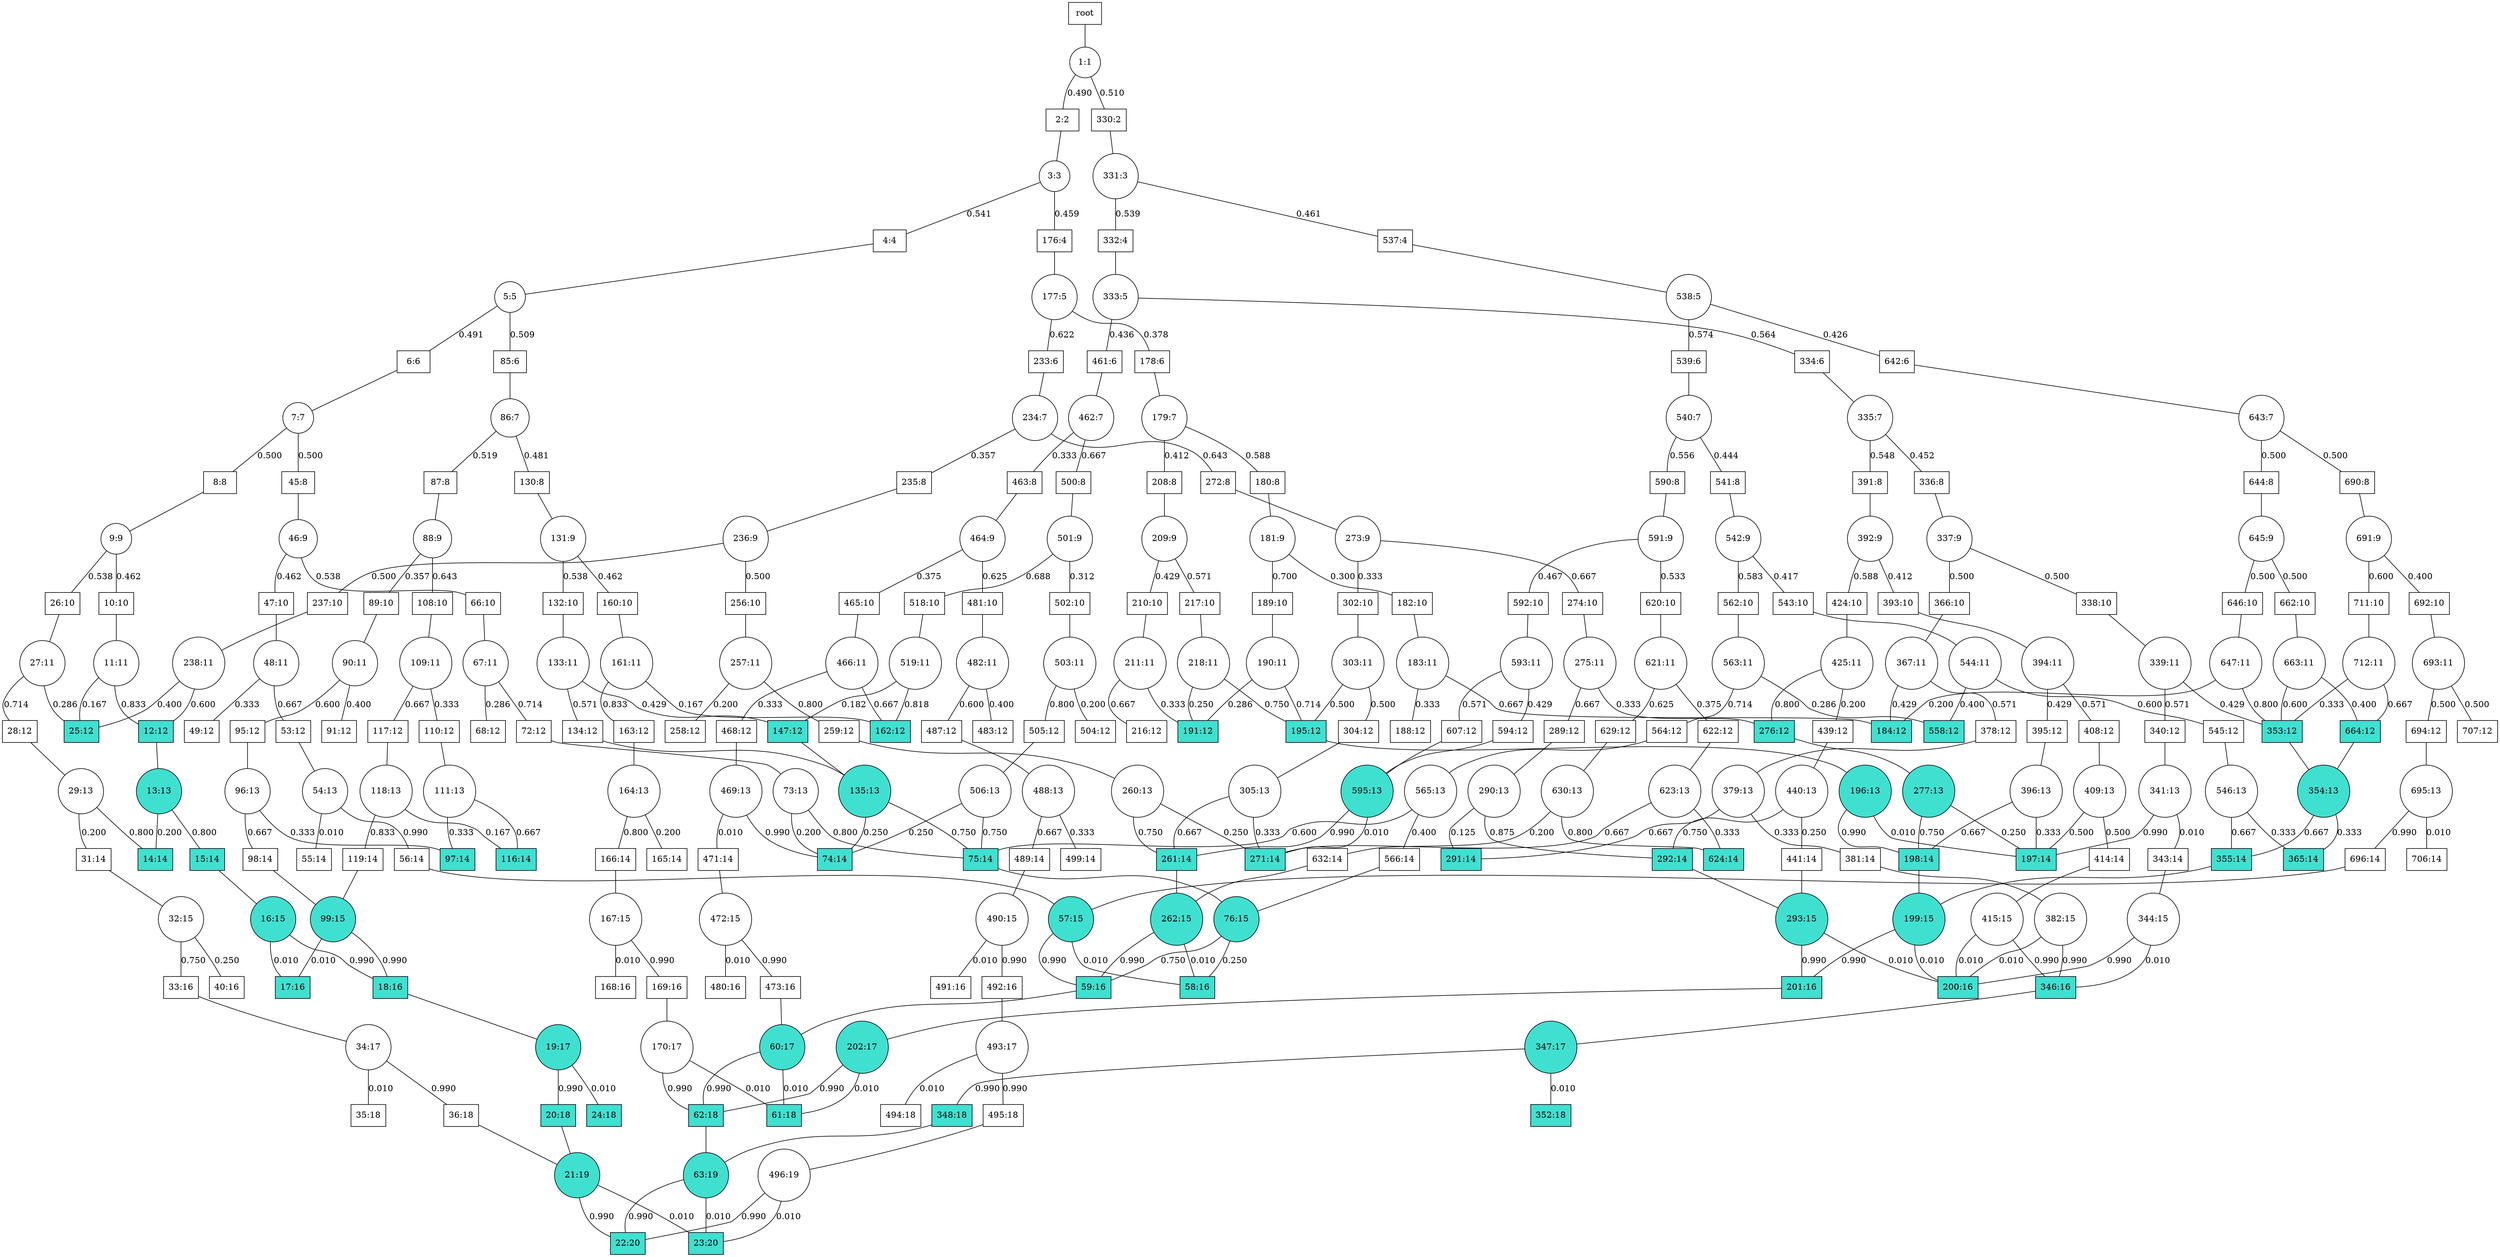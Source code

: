 graph G {
splines=true;
0 [shape=box, label = "root" ]
0--1;
1 [shape=circle, label="1:1"]
1--2[label = 0.490, labelangle=110];
2 [shape=box, label="2:2"]
2--3;
3 [shape=circle, label="3:3"]
3--4[label = 0.541, labelangle=110];
4 [shape=box, label="4:4"]
4--5;
5 [shape=circle, label="5:5"]
5--6[label = 0.491, labelangle=110];
6 [shape=box, label="6:6"]
6--7;
7 [shape=circle, label="7:7"]
7--8[label = 0.500, labelangle=110];
8 [shape=box, label="8:8"]
8--9;
9 [shape=circle, label="9:9"]
9--10[label = 0.462, labelangle=110];
10 [shape=box, label="10:10"]
10--11;
11 [shape=circle, label="11:11"]
11--12[label = 0.833, labelangle=110];
12 [style = filled, shape=box, label="12:12", fillcolor = turquoise]
12--13;
13 [style = filled, shape=circle, label="13:13", fillcolor = turquoise]
13--14[label = 0.200, labelangle=110];
14 [style = filled, shape=box, label="14:14", fillcolor = turquoise]
13--15[label = 0.800, labelangle=110];
15 [style = filled, shape=box, label="15:14", fillcolor = turquoise]
15--16;
16 [style = filled, shape=circle, label="16:15", fillcolor = turquoise]
16--17[label = 0.010, labelangle=110];
17 [style = filled, shape=box, label="17:16", fillcolor = turquoise]
16--18[label = 0.990, labelangle=110];
18 [style = filled, shape=box, label="18:16", fillcolor = turquoise]
18--19;
19 [style = filled, shape=circle, label="19:17", fillcolor = turquoise]
19--20[label = 0.990, labelangle=110];
20 [style = filled, shape=box, label="20:18", fillcolor = turquoise]
20--21;
21 [style = filled, shape=circle, label="21:19", fillcolor = turquoise]
21--22[label = 0.990, labelangle=110];
22 [style = filled, shape=box, label="22:20", fillcolor = turquoise]
21--23[label = 0.010, labelangle=110];
23 [style = filled, shape=box, label="23:20", fillcolor = turquoise]
19--24[label = 0.010, labelangle=110];
24 [style = filled, shape=box, label="24:18", fillcolor = turquoise]
11--25[label = 0.167, labelangle=110];
25 [style = filled, shape=box, label="25:12", fillcolor = turquoise]
9--26[label = 0.538, labelangle=110];
26 [shape=box, label="26:10"]
26--27;
27 [shape=circle, label="27:11"]
27--28[label = 0.714, labelangle=110];
28 [shape=box, label="28:12"]
28--29;
29 [shape=circle, label="29:13"]
29--31[label = 0.200, labelangle=110];
31 [shape=box, label="31:14"]
31--32;
32 [shape=circle, label="32:15"]
32--33[label = 0.750, labelangle=110];
33 [shape=box, label="33:16"]
33--34;
34 [shape=circle, label="34:17"]
34--35[label = 0.010, labelangle=110];
35 [shape=box, label="35:18"]
34--36[label = 0.990, labelangle=110];
36 [shape=box, label="36:18"]
36--21;
32--40[label = 0.250, labelangle=110];
40 [shape=box, label="40:16"]
29--14[label = 0.800, labelangle=110];
27--25[label = 0.286, labelangle=110];
7--45[label = 0.500, labelangle=110];
45 [shape=box, label="45:8"]
45--46;
46 [shape=circle, label="46:9"]
46--47[label = 0.462, labelangle=110];
47 [shape=box, label="47:10"]
47--48;
48 [shape=circle, label="48:11"]
48--49[label = 0.333, labelangle=110];
49 [shape=box, label="49:12"]
48--53[label = 0.667, labelangle=110];
53 [shape=box, label="53:12"]
53--54;
54 [shape=circle, label="54:13"]
54--55[label = 0.010, labelangle=110];
55 [shape=box, label="55:14"]
54--56[label = 0.990, labelangle=110];
56 [shape=box, label="56:14"]
56--57;
57 [style = filled, shape=circle, label="57:15", fillcolor = turquoise]
57--58[label = 0.010, labelangle=110];
58 [style = filled, shape=box, label="58:16", fillcolor = turquoise]
57--59[label = 0.990, labelangle=110];
59 [style = filled, shape=box, label="59:16", fillcolor = turquoise]
59--60;
60 [style = filled, shape=circle, label="60:17", fillcolor = turquoise]
60--61[label = 0.010, labelangle=110];
61 [style = filled, shape=box, label="61:18", fillcolor = turquoise]
60--62[label = 0.990, labelangle=110];
62 [style = filled, shape=box, label="62:18", fillcolor = turquoise]
62--63;
63 [style = filled, shape=circle, label="63:19", fillcolor = turquoise]
63--22[label = 0.990, labelangle=110];
63--23[label = 0.010, labelangle=110];
46--66[label = 0.538, labelangle=110];
66 [shape=box, label="66:10"]
66--67;
67 [shape=circle, label="67:11"]
67--68[label = 0.286, labelangle=110];
68 [shape=box, label="68:12"]
67--72[label = 0.714, labelangle=110];
72 [shape=box, label="72:12"]
72--73;
73 [shape=circle, label="73:13"]
73--74[label = 0.200, labelangle=110];
74 [style = filled, shape=box, label="74:14", fillcolor = turquoise]
73--75[label = 0.800, labelangle=110];
75 [style = filled, shape=box, label="75:14", fillcolor = turquoise]
75--76;
76 [style = filled, shape=circle, label="76:15", fillcolor = turquoise]
76--58[label = 0.250, labelangle=110];
76--59[label = 0.750, labelangle=110];
5--85[label = 0.509, labelangle=110];
85 [shape=box, label="85:6"]
85--86;
86 [shape=circle, label="86:7"]
86--87[label = 0.519, labelangle=110];
87 [shape=box, label="87:8"]
87--88;
88 [shape=circle, label="88:9"]
88--89[label = 0.357, labelangle=110];
89 [shape=box, label="89:10"]
89--90;
90 [shape=circle, label="90:11"]
90--91[label = 0.400, labelangle=110];
91 [shape=box, label="91:12"]
90--95[label = 0.600, labelangle=110];
95 [shape=box, label="95:12"]
95--96;
96 [shape=circle, label="96:13"]
96--97[label = 0.333, labelangle=110];
97 [style = filled, shape=box, label="97:14", fillcolor = turquoise]
96--98[label = 0.667, labelangle=110];
98 [shape=box, label="98:14"]
98--99;
99 [style = filled, shape=circle, label="99:15", fillcolor = turquoise]
99--17[label = 0.010, labelangle=110];
99--18[label = 0.990, labelangle=110];
88--108[label = 0.643, labelangle=110];
108 [shape=box, label="108:10"]
108--109;
109 [shape=circle, label="109:11"]
109--110[label = 0.333, labelangle=110];
110 [shape=box, label="110:12"]
110--111;
111 [shape=circle, label="111:13"]
111--116[label = 0.667, labelangle=110];
116 [style = filled, shape=box, label="116:14", fillcolor = turquoise]
111--97[label = 0.333, labelangle=110];
109--117[label = 0.667, labelangle=110];
117 [shape=box, label="117:12"]
117--118;
118 [shape=circle, label="118:13"]
118--119[label = 0.833, labelangle=110];
119 [shape=box, label="119:14"]
119--99;
118--116[label = 0.167, labelangle=110];
86--130[label = 0.481, labelangle=110];
130 [shape=box, label="130:8"]
130--131;
131 [shape=circle, label="131:9"]
131--132[label = 0.538, labelangle=110];
132 [shape=box, label="132:10"]
132--133;
133 [shape=circle, label="133:11"]
133--134[label = 0.571, labelangle=110];
134 [shape=box, label="134:12"]
134--135;
135 [style = filled, shape=circle, label="135:13", fillcolor = turquoise]
135--74[label = 0.250, labelangle=110];
135--75[label = 0.750, labelangle=110];
133--147[label = 0.429, labelangle=110];
147 [style = filled, shape=box, label="147:12", fillcolor = turquoise]
147--135;
131--160[label = 0.462, labelangle=110];
160 [shape=box, label="160:10"]
160--161;
161 [shape=circle, label="161:11"]
161--162[label = 0.167, labelangle=110];
162 [style = filled, shape=box, label="162:12", fillcolor = turquoise]
161--163[label = 0.833, labelangle=110];
163 [shape=box, label="163:12"]
163--164;
164 [shape=circle, label="164:13"]
164--165[label = 0.200, labelangle=110];
165 [shape=box, label="165:14"]
164--166[label = 0.800, labelangle=110];
166 [shape=box, label="166:14"]
166--167;
167 [shape=circle, label="167:15"]
167--168[label = 0.010, labelangle=110];
168 [shape=box, label="168:16"]
167--169[label = 0.990, labelangle=110];
169 [shape=box, label="169:16"]
169--170;
170 [shape=circle, label="170:17"]
170--61[label = 0.010, labelangle=110];
170--62[label = 0.990, labelangle=110];
3--176[label = 0.459, labelangle=110];
176 [shape=box, label="176:4"]
176--177;
177 [shape=circle, label="177:5"]
177--178[label = 0.378, labelangle=110];
178 [shape=box, label="178:6"]
178--179;
179 [shape=circle, label="179:7"]
179--180[label = 0.588, labelangle=110];
180 [shape=box, label="180:8"]
180--181;
181 [shape=circle, label="181:9"]
181--182[label = 0.300, labelangle=110];
182 [shape=box, label="182:10"]
182--183;
183 [shape=circle, label="183:11"]
183--184[label = 0.667, labelangle=110];
184 [style = filled, shape=box, label="184:12", fillcolor = turquoise]
183--188[label = 0.333, labelangle=110];
188 [shape=box, label="188:12"]
181--189[label = 0.700, labelangle=110];
189 [shape=box, label="189:10"]
189--190;
190 [shape=circle, label="190:11"]
190--191[label = 0.286, labelangle=110];
191 [style = filled, shape=box, label="191:12", fillcolor = turquoise]
190--195[label = 0.714, labelangle=110];
195 [style = filled, shape=box, label="195:12", fillcolor = turquoise]
195--196;
196 [style = filled, shape=circle, label="196:13", fillcolor = turquoise]
196--197[label = 0.010, labelangle=110];
197 [style = filled, shape=box, label="197:14", fillcolor = turquoise]
196--198[label = 0.990, labelangle=110];
198 [style = filled, shape=box, label="198:14", fillcolor = turquoise]
198--199;
199 [style = filled, shape=circle, label="199:15", fillcolor = turquoise]
199--200[label = 0.010, labelangle=110];
200 [style = filled, shape=box, label="200:16", fillcolor = turquoise]
199--201[label = 0.990, labelangle=110];
201 [style = filled, shape=box, label="201:16", fillcolor = turquoise]
201--202;
202 [style = filled, shape=circle, label="202:17", fillcolor = turquoise]
202--61[label = 0.010, labelangle=110];
202--62[label = 0.990, labelangle=110];
179--208[label = 0.412, labelangle=110];
208 [shape=box, label="208:8"]
208--209;
209 [shape=circle, label="209:9"]
209--210[label = 0.429, labelangle=110];
210 [shape=box, label="210:10"]
210--211;
211 [shape=circle, label="211:11"]
211--216[label = 0.667, labelangle=110];
216 [shape=box, label="216:12"]
211--191[label = 0.333, labelangle=110];
209--217[label = 0.571, labelangle=110];
217 [shape=box, label="217:10"]
217--218;
218 [shape=circle, label="218:11"]
218--191[label = 0.250, labelangle=110];
218--195[label = 0.750, labelangle=110];
177--233[label = 0.622, labelangle=110];
233 [shape=box, label="233:6"]
233--234;
234 [shape=circle, label="234:7"]
234--235[label = 0.357, labelangle=110];
235 [shape=box, label="235:8"]
235--236;
236 [shape=circle, label="236:9"]
236--237[label = 0.500, labelangle=110];
237 [shape=box, label="237:10"]
237--238;
238 [shape=circle, label="238:11"]
238--12[label = 0.600, labelangle=110];
238--25[label = 0.400, labelangle=110];
236--256[label = 0.500, labelangle=110];
256 [shape=box, label="256:10"]
256--257;
257 [shape=circle, label="257:11"]
257--258[label = 0.200, labelangle=110];
258 [shape=box, label="258:12"]
257--259[label = 0.800, labelangle=110];
259 [shape=box, label="259:12"]
259--260;
260 [shape=circle, label="260:13"]
260--261[label = 0.750, labelangle=110];
261 [style = filled, shape=box, label="261:14", fillcolor = turquoise]
261--262;
262 [style = filled, shape=circle, label="262:15", fillcolor = turquoise]
262--58[label = 0.010, labelangle=110];
262--59[label = 0.990, labelangle=110];
260--271[label = 0.250, labelangle=110];
271 [style = filled, shape=box, label="271:14", fillcolor = turquoise]
234--272[label = 0.643, labelangle=110];
272 [shape=box, label="272:8"]
272--273;
273 [shape=circle, label="273:9"]
273--274[label = 0.667, labelangle=110];
274 [shape=box, label="274:10"]
274--275;
275 [shape=circle, label="275:11"]
275--276[label = 0.333, labelangle=110];
276 [style = filled, shape=box, label="276:12", fillcolor = turquoise]
276--277;
277 [style = filled, shape=circle, label="277:13", fillcolor = turquoise]
277--197[label = 0.250, labelangle=110];
277--198[label = 0.750, labelangle=110];
275--289[label = 0.667, labelangle=110];
289 [shape=box, label="289:12"]
289--290;
290 [shape=circle, label="290:13"]
290--291[label = 0.125, labelangle=110];
291 [style = filled, shape=box, label="291:14", fillcolor = turquoise]
290--292[label = 0.875, labelangle=110];
292 [style = filled, shape=box, label="292:14", fillcolor = turquoise]
292--293;
293 [style = filled, shape=circle, label="293:15", fillcolor = turquoise]
293--200[label = 0.010, labelangle=110];
293--201[label = 0.990, labelangle=110];
273--302[label = 0.333, labelangle=110];
302 [shape=box, label="302:10"]
302--303;
303 [shape=circle, label="303:11"]
303--304[label = 0.500, labelangle=110];
304 [shape=box, label="304:12"]
304--305;
305 [shape=circle, label="305:13"]
305--261[label = 0.667, labelangle=110];
305--271[label = 0.333, labelangle=110];
303--195[label = 0.500, labelangle=110];
1--330[label = 0.510, labelangle=110];
330 [shape=box, label="330:2"]
330--331;
331 [shape=circle, label="331:3"]
331--332[label = 0.539, labelangle=110];
332 [shape=box, label="332:4"]
332--333;
333 [shape=circle, label="333:5"]
333--334[label = 0.564, labelangle=110];
334 [shape=box, label="334:6"]
334--335;
335 [shape=circle, label="335:7"]
335--336[label = 0.452, labelangle=110];
336 [shape=box, label="336:8"]
336--337;
337 [shape=circle, label="337:9"]
337--338[label = 0.500, labelangle=110];
338 [shape=box, label="338:10"]
338--339;
339 [shape=circle, label="339:11"]
339--340[label = 0.571, labelangle=110];
340 [shape=box, label="340:12"]
340--341;
341 [shape=circle, label="341:13"]
341--343[label = 0.010, labelangle=110];
343 [shape=box, label="343:14"]
343--344;
344 [shape=circle, label="344:15"]
344--346[label = 0.010, labelangle=110];
346 [style = filled, shape=box, label="346:16", fillcolor = turquoise]
346--347;
347 [style = filled, shape=circle, label="347:17", fillcolor = turquoise]
347--348[label = 0.990, labelangle=110];
348 [style = filled, shape=box, label="348:18", fillcolor = turquoise]
348--63;
347--352[label = 0.010, labelangle=110];
352 [style = filled, shape=box, label="352:18", fillcolor = turquoise]
344--200[label = 0.990, labelangle=110];
341--197[label = 0.990, labelangle=110];
339--353[label = 0.429, labelangle=110];
353 [style = filled, shape=box, label="353:12", fillcolor = turquoise]
353--354;
354 [style = filled, shape=circle, label="354:13", fillcolor = turquoise]
354--355[label = 0.667, labelangle=110];
355 [style = filled, shape=box, label="355:14", fillcolor = turquoise]
355--199;
354--365[label = 0.333, labelangle=110];
365 [style = filled, shape=box, label="365:14", fillcolor = turquoise]
337--366[label = 0.500, labelangle=110];
366 [shape=box, label="366:10"]
366--367;
367 [shape=circle, label="367:11"]
367--378[label = 0.571, labelangle=110];
378 [shape=box, label="378:12"]
378--379;
379 [shape=circle, label="379:13"]
379--381[label = 0.333, labelangle=110];
381 [shape=box, label="381:14"]
381--382;
382 [shape=circle, label="382:15"]
382--200[label = 0.010, labelangle=110];
382--346[label = 0.990, labelangle=110];
379--291[label = 0.667, labelangle=110];
367--184[label = 0.429, labelangle=110];
335--391[label = 0.548, labelangle=110];
391 [shape=box, label="391:8"]
391--392;
392 [shape=circle, label="392:9"]
392--393[label = 0.412, labelangle=110];
393 [shape=box, label="393:10"]
393--394;
394 [shape=circle, label="394:11"]
394--395[label = 0.429, labelangle=110];
395 [shape=box, label="395:12"]
395--396;
396 [shape=circle, label="396:13"]
396--197[label = 0.333, labelangle=110];
396--198[label = 0.667, labelangle=110];
394--408[label = 0.571, labelangle=110];
408 [shape=box, label="408:12"]
408--409;
409 [shape=circle, label="409:13"]
409--414[label = 0.500, labelangle=110];
414 [shape=box, label="414:14"]
414--415;
415 [shape=circle, label="415:15"]
415--200[label = 0.010, labelangle=110];
415--346[label = 0.990, labelangle=110];
409--197[label = 0.500, labelangle=110];
392--424[label = 0.588, labelangle=110];
424 [shape=box, label="424:10"]
424--425;
425 [shape=circle, label="425:11"]
425--439[label = 0.200, labelangle=110];
439 [shape=box, label="439:12"]
439--440;
440 [shape=circle, label="440:13"]
440--441[label = 0.250, labelangle=110];
441 [shape=box, label="441:14"]
441--293;
440--292[label = 0.750, labelangle=110];
425--276[label = 0.800, labelangle=110];
333--461[label = 0.436, labelangle=110];
461 [shape=box, label="461:6"]
461--462;
462 [shape=circle, label="462:7"]
462--463[label = 0.333, labelangle=110];
463 [shape=box, label="463:8"]
463--464;
464 [shape=circle, label="464:9"]
464--465[label = 0.375, labelangle=110];
465 [shape=box, label="465:10"]
465--466;
466 [shape=circle, label="466:11"]
466--468[label = 0.333, labelangle=110];
468 [shape=box, label="468:12"]
468--469;
469 [shape=circle, label="469:13"]
469--471[label = 0.010, labelangle=110];
471 [shape=box, label="471:14"]
471--472;
472 [shape=circle, label="472:15"]
472--473[label = 0.990, labelangle=110];
473 [shape=box, label="473:16"]
473--60;
472--480[label = 0.010, labelangle=110];
480 [shape=box, label="480:16"]
469--74[label = 0.990, labelangle=110];
466--162[label = 0.667, labelangle=110];
464--481[label = 0.625, labelangle=110];
481 [shape=box, label="481:10"]
481--482;
482 [shape=circle, label="482:11"]
482--483[label = 0.400, labelangle=110];
483 [shape=box, label="483:12"]
482--487[label = 0.600, labelangle=110];
487 [shape=box, label="487:12"]
487--488;
488 [shape=circle, label="488:13"]
488--489[label = 0.667, labelangle=110];
489 [shape=box, label="489:14"]
489--490;
490 [shape=circle, label="490:15"]
490--491[label = 0.010, labelangle=110];
491 [shape=box, label="491:16"]
490--492[label = 0.990, labelangle=110];
492 [shape=box, label="492:16"]
492--493;
493 [shape=circle, label="493:17"]
493--494[label = 0.010, labelangle=110];
494 [shape=box, label="494:18"]
493--495[label = 0.990, labelangle=110];
495 [shape=box, label="495:18"]
495--496;
496 [shape=circle, label="496:19"]
496--22[label = 0.990, labelangle=110];
496--23[label = 0.010, labelangle=110];
488--499[label = 0.333, labelangle=110];
499 [shape=box, label="499:14"]
462--500[label = 0.667, labelangle=110];
500 [shape=box, label="500:8"]
500--501;
501 [shape=circle, label="501:9"]
501--502[label = 0.312, labelangle=110];
502 [shape=box, label="502:10"]
502--503;
503 [shape=circle, label="503:11"]
503--504[label = 0.200, labelangle=110];
504 [shape=box, label="504:12"]
503--505[label = 0.800, labelangle=110];
505 [shape=box, label="505:12"]
505--506;
506 [shape=circle, label="506:13"]
506--74[label = 0.250, labelangle=110];
506--75[label = 0.750, labelangle=110];
501--518[label = 0.688, labelangle=110];
518 [shape=box, label="518:10"]
518--519;
519 [shape=circle, label="519:11"]
519--147[label = 0.182, labelangle=110];
519--162[label = 0.818, labelangle=110];
331--537[label = 0.461, labelangle=110];
537 [shape=box, label="537:4"]
537--538;
538 [shape=circle, label="538:5"]
538--539[label = 0.574, labelangle=110];
539 [shape=box, label="539:6"]
539--540;
540 [shape=circle, label="540:7"]
540--541[label = 0.444, labelangle=110];
541 [shape=box, label="541:8"]
541--542;
542 [shape=circle, label="542:9"]
542--543[label = 0.417, labelangle=110];
543 [shape=box, label="543:10"]
543--544;
544 [shape=circle, label="544:11"]
544--545[label = 0.600, labelangle=110];
545 [shape=box, label="545:12"]
545--546;
546 [shape=circle, label="546:13"]
546--355[label = 0.667, labelangle=110];
546--365[label = 0.333, labelangle=110];
544--558[label = 0.400, labelangle=110];
558 [style = filled, shape=box, label="558:12", fillcolor = turquoise]
542--562[label = 0.583, labelangle=110];
562 [shape=box, label="562:10"]
562--563;
563 [shape=circle, label="563:11"]
563--564[label = 0.714, labelangle=110];
564 [shape=box, label="564:12"]
564--565;
565 [shape=circle, label="565:13"]
565--566[label = 0.400, labelangle=110];
566 [shape=box, label="566:14"]
566--76;
565--75[label = 0.600, labelangle=110];
563--558[label = 0.286, labelangle=110];
540--590[label = 0.556, labelangle=110];
590 [shape=box, label="590:8"]
590--591;
591 [shape=circle, label="591:9"]
591--592[label = 0.467, labelangle=110];
592 [shape=box, label="592:10"]
592--593;
593 [shape=circle, label="593:11"]
593--594[label = 0.429, labelangle=110];
594 [shape=box, label="594:12"]
594--595;
595 [style = filled, shape=circle, label="595:13", fillcolor = turquoise]
595--261[label = 0.990, labelangle=110];
595--271[label = 0.010, labelangle=110];
593--607[label = 0.571, labelangle=110];
607 [shape=box, label="607:12"]
607--595;
591--620[label = 0.533, labelangle=110];
620 [shape=box, label="620:10"]
620--621;
621 [shape=circle, label="621:11"]
621--622[label = 0.375, labelangle=110];
622 [shape=box, label="622:12"]
622--623;
623 [shape=circle, label="623:13"]
623--624[label = 0.333, labelangle=110];
624 [style = filled, shape=box, label="624:14", fillcolor = turquoise]
623--271[label = 0.667, labelangle=110];
621--629[label = 0.625, labelangle=110];
629 [shape=box, label="629:12"]
629--630;
630 [shape=circle, label="630:13"]
630--632[label = 0.200, labelangle=110];
632 [shape=box, label="632:14"]
632--262;
630--624[label = 0.800, labelangle=110];
538--642[label = 0.426, labelangle=110];
642 [shape=box, label="642:6"]
642--643;
643 [shape=circle, label="643:7"]
643--644[label = 0.500, labelangle=110];
644 [shape=box, label="644:8"]
644--645;
645 [shape=circle, label="645:9"]
645--646[label = 0.500, labelangle=110];
646 [shape=box, label="646:10"]
646--647;
647 [shape=circle, label="647:11"]
647--184[label = 0.200, labelangle=110];
647--353[label = 0.800, labelangle=110];
645--662[label = 0.500, labelangle=110];
662 [shape=box, label="662:10"]
662--663;
663 [shape=circle, label="663:11"]
663--664[label = 0.400, labelangle=110];
664 [style = filled, shape=box, label="664:12", fillcolor = turquoise]
664--354;
663--353[label = 0.600, labelangle=110];
643--690[label = 0.500, labelangle=110];
690 [shape=box, label="690:8"]
690--691;
691 [shape=circle, label="691:9"]
691--692[label = 0.400, labelangle=110];
692 [shape=box, label="692:10"]
692--693;
693 [shape=circle, label="693:11"]
693--694[label = 0.500, labelangle=110];
694 [shape=box, label="694:12"]
694--695;
695 [shape=circle, label="695:13"]
695--696[label = 0.990, labelangle=110];
696 [shape=box, label="696:14"]
696--57;
695--706[label = 0.010, labelangle=110];
706 [shape=box, label="706:14"]
693--707[label = 0.500, labelangle=110];
707 [shape=box, label="707:12"]
691--711[label = 0.600, labelangle=110];
711 [shape=box, label="711:10"]
711--712;
712 [shape=circle, label="712:11"]
712--353[label = 0.333, labelangle=110];
712--664[label = 0.667, labelangle=110];
}
